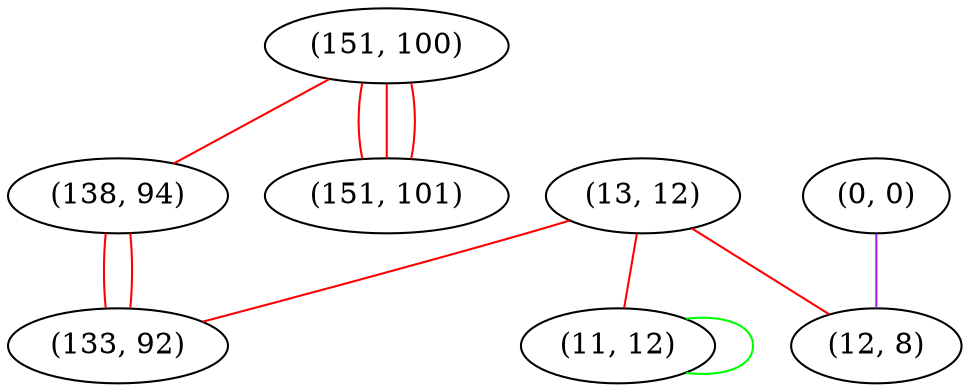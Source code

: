 graph "" {
"(151, 100)";
"(13, 12)";
"(138, 94)";
"(0, 0)";
"(151, 101)";
"(133, 92)";
"(11, 12)";
"(12, 8)";
"(151, 100)" -- "(151, 101)"  [color=red, key=0, weight=1];
"(151, 100)" -- "(151, 101)"  [color=red, key=1, weight=1];
"(151, 100)" -- "(151, 101)"  [color=red, key=2, weight=1];
"(151, 100)" -- "(138, 94)"  [color=red, key=0, weight=1];
"(13, 12)" -- "(133, 92)"  [color=red, key=0, weight=1];
"(13, 12)" -- "(11, 12)"  [color=red, key=0, weight=1];
"(13, 12)" -- "(12, 8)"  [color=red, key=0, weight=1];
"(138, 94)" -- "(133, 92)"  [color=red, key=0, weight=1];
"(138, 94)" -- "(133, 92)"  [color=red, key=1, weight=1];
"(0, 0)" -- "(12, 8)"  [color=purple, key=0, weight=4];
"(11, 12)" -- "(11, 12)"  [color=green, key=0, weight=2];
}
